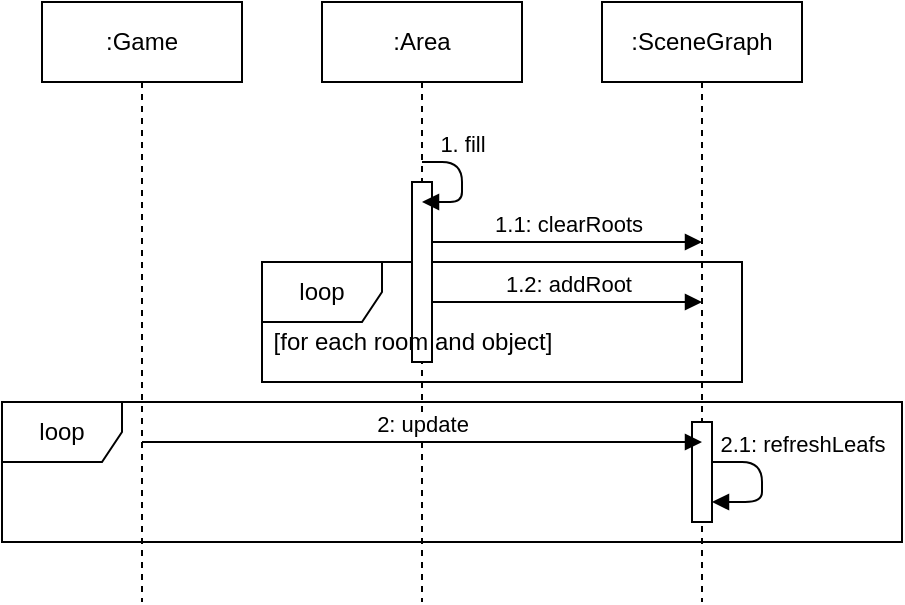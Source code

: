 <mxfile version="14.9.2" type="device"><diagram id="VMlzvn9z0xgAuoQzv4Mm" name="Page-1"><mxGraphModel dx="1185" dy="635" grid="1" gridSize="10" guides="1" tooltips="1" connect="1" arrows="1" fold="1" page="1" pageScale="1" pageWidth="827" pageHeight="1169" math="0" shadow="0"><root><mxCell id="0"/><mxCell id="1" parent="0"/><mxCell id="MPJCgKytFxAY2TTQW4Rg-11" value="loop" style="shape=umlFrame;whiteSpace=wrap;html=1;" vertex="1" parent="1"><mxGeometry x="20" y="240" width="450" height="70" as="geometry"/></mxCell><mxCell id="MPJCgKytFxAY2TTQW4Rg-5" value="loop" style="shape=umlFrame;whiteSpace=wrap;html=1;" vertex="1" parent="1"><mxGeometry x="150" y="170" width="240" height="60" as="geometry"/></mxCell><mxCell id="ZbbH6xYQ8TibCDlurKJ7-1" value=":Area" style="shape=umlLifeline;perimeter=lifelinePerimeter;whiteSpace=wrap;html=1;container=1;collapsible=0;recursiveResize=0;outlineConnect=0;" parent="1" vertex="1"><mxGeometry x="180" y="40" width="100" height="300" as="geometry"/></mxCell><mxCell id="MPJCgKytFxAY2TTQW4Rg-2" value="" style="html=1;points=[];perimeter=orthogonalPerimeter;" vertex="1" parent="ZbbH6xYQ8TibCDlurKJ7-1"><mxGeometry x="45" y="90" width="10" height="90" as="geometry"/></mxCell><mxCell id="MPJCgKytFxAY2TTQW4Rg-3" value="1.1: clearRoots" style="html=1;verticalAlign=bottom;endArrow=block;" edge="1" parent="ZbbH6xYQ8TibCDlurKJ7-1" source="MPJCgKytFxAY2TTQW4Rg-2"><mxGeometry width="80" relative="1" as="geometry"><mxPoint x="70" y="120" as="sourcePoint"/><mxPoint x="190" y="120" as="targetPoint"/></mxGeometry></mxCell><mxCell id="ZbbH6xYQ8TibCDlurKJ7-3" value=":SceneGraph" style="shape=umlLifeline;perimeter=lifelinePerimeter;whiteSpace=wrap;html=1;container=1;collapsible=0;recursiveResize=0;outlineConnect=0;" parent="1" vertex="1"><mxGeometry x="320" y="40" width="100" height="300" as="geometry"/></mxCell><mxCell id="MPJCgKytFxAY2TTQW4Rg-10" value="2.1: refreshLeafs" style="html=1;verticalAlign=bottom;endArrow=block;" edge="1" parent="ZbbH6xYQ8TibCDlurKJ7-3"><mxGeometry x="-0.286" y="20" width="80" relative="1" as="geometry"><mxPoint x="55" y="230" as="sourcePoint"/><mxPoint x="55" y="250" as="targetPoint"/><Array as="points"><mxPoint x="80" y="230"/><mxPoint x="80" y="250"/></Array><mxPoint as="offset"/></mxGeometry></mxCell><mxCell id="MPJCgKytFxAY2TTQW4Rg-9" value="" style="html=1;points=[];perimeter=orthogonalPerimeter;" vertex="1" parent="ZbbH6xYQ8TibCDlurKJ7-3"><mxGeometry x="45" y="210" width="10" height="50" as="geometry"/></mxCell><mxCell id="ZbbH6xYQ8TibCDlurKJ7-7" value="1. fill" style="html=1;verticalAlign=bottom;endArrow=block;" parent="1" source="ZbbH6xYQ8TibCDlurKJ7-1" edge="1"><mxGeometry x="-0.326" width="80" relative="1" as="geometry"><mxPoint x="230" y="120" as="sourcePoint"/><mxPoint x="230" y="140" as="targetPoint"/><Array as="points"><mxPoint x="250" y="120"/><mxPoint x="250" y="140"/></Array><mxPoint as="offset"/></mxGeometry></mxCell><mxCell id="MPJCgKytFxAY2TTQW4Rg-4" value="1.2: addRoot" style="html=1;verticalAlign=bottom;endArrow=block;" edge="1" parent="1" source="MPJCgKytFxAY2TTQW4Rg-2"><mxGeometry width="80" relative="1" as="geometry"><mxPoint x="430" y="170" as="sourcePoint"/><mxPoint x="370" y="190" as="targetPoint"/></mxGeometry></mxCell><mxCell id="MPJCgKytFxAY2TTQW4Rg-6" value="[for each room and object]" style="text;html=1;align=center;verticalAlign=middle;resizable=0;points=[];autosize=1;strokeColor=none;" vertex="1" parent="1"><mxGeometry x="150" y="200" width="150" height="20" as="geometry"/></mxCell><mxCell id="MPJCgKytFxAY2TTQW4Rg-7" value=":Game" style="shape=umlLifeline;perimeter=lifelinePerimeter;whiteSpace=wrap;html=1;container=1;collapsible=0;recursiveResize=0;outlineConnect=0;" vertex="1" parent="1"><mxGeometry x="40" y="40" width="100" height="300" as="geometry"/></mxCell><mxCell id="MPJCgKytFxAY2TTQW4Rg-8" value="2: update" style="html=1;verticalAlign=bottom;endArrow=block;" edge="1" parent="MPJCgKytFxAY2TTQW4Rg-7" source="MPJCgKytFxAY2TTQW4Rg-7"><mxGeometry width="80" relative="1" as="geometry"><mxPoint x="80" y="230" as="sourcePoint"/><mxPoint x="330" y="220" as="targetPoint"/></mxGeometry></mxCell></root></mxGraphModel></diagram></mxfile>